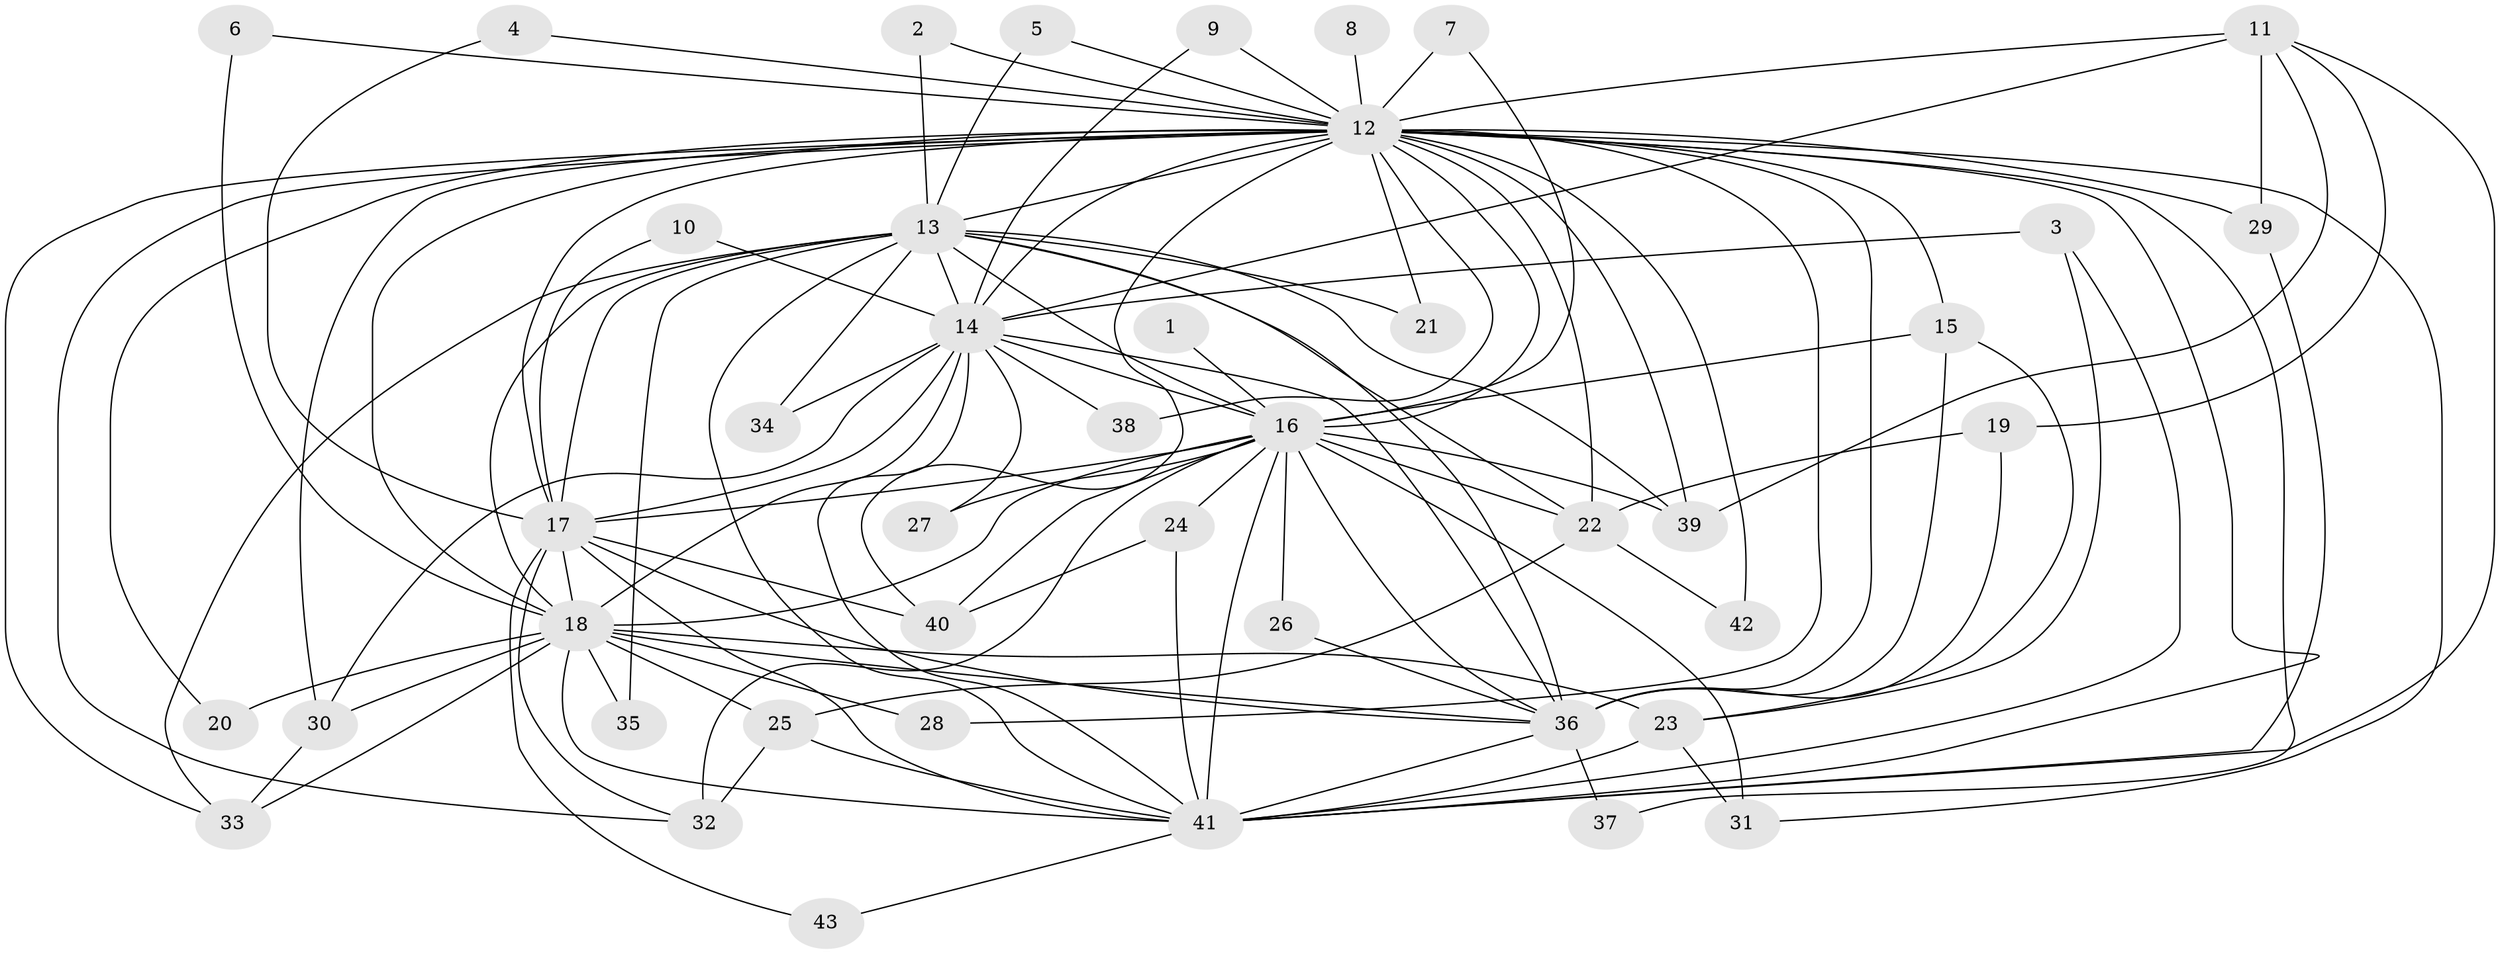 // original degree distribution, {12: 0.011764705882352941, 14: 0.011764705882352941, 33: 0.011764705882352941, 20: 0.023529411764705882, 23: 0.011764705882352941, 18: 0.023529411764705882, 21: 0.011764705882352941, 15: 0.011764705882352941, 3: 0.16470588235294117, 6: 0.023529411764705882, 4: 0.10588235294117647, 2: 0.5647058823529412, 5: 0.023529411764705882}
// Generated by graph-tools (version 1.1) at 2025/49/03/09/25 03:49:36]
// undirected, 43 vertices, 114 edges
graph export_dot {
graph [start="1"]
  node [color=gray90,style=filled];
  1;
  2;
  3;
  4;
  5;
  6;
  7;
  8;
  9;
  10;
  11;
  12;
  13;
  14;
  15;
  16;
  17;
  18;
  19;
  20;
  21;
  22;
  23;
  24;
  25;
  26;
  27;
  28;
  29;
  30;
  31;
  32;
  33;
  34;
  35;
  36;
  37;
  38;
  39;
  40;
  41;
  42;
  43;
  1 -- 16 [weight=1.0];
  2 -- 12 [weight=1.0];
  2 -- 13 [weight=1.0];
  3 -- 14 [weight=1.0];
  3 -- 23 [weight=1.0];
  3 -- 41 [weight=1.0];
  4 -- 12 [weight=1.0];
  4 -- 17 [weight=1.0];
  5 -- 12 [weight=1.0];
  5 -- 13 [weight=1.0];
  6 -- 12 [weight=1.0];
  6 -- 18 [weight=1.0];
  7 -- 12 [weight=1.0];
  7 -- 16 [weight=1.0];
  8 -- 12 [weight=1.0];
  9 -- 12 [weight=1.0];
  9 -- 14 [weight=1.0];
  10 -- 14 [weight=1.0];
  10 -- 17 [weight=1.0];
  11 -- 12 [weight=1.0];
  11 -- 14 [weight=3.0];
  11 -- 19 [weight=2.0];
  11 -- 29 [weight=1.0];
  11 -- 39 [weight=1.0];
  11 -- 41 [weight=1.0];
  12 -- 13 [weight=3.0];
  12 -- 14 [weight=3.0];
  12 -- 15 [weight=1.0];
  12 -- 16 [weight=4.0];
  12 -- 17 [weight=3.0];
  12 -- 18 [weight=4.0];
  12 -- 20 [weight=1.0];
  12 -- 21 [weight=1.0];
  12 -- 22 [weight=3.0];
  12 -- 28 [weight=1.0];
  12 -- 29 [weight=1.0];
  12 -- 30 [weight=1.0];
  12 -- 31 [weight=1.0];
  12 -- 32 [weight=1.0];
  12 -- 33 [weight=1.0];
  12 -- 36 [weight=3.0];
  12 -- 37 [weight=1.0];
  12 -- 38 [weight=1.0];
  12 -- 39 [weight=1.0];
  12 -- 40 [weight=2.0];
  12 -- 41 [weight=3.0];
  12 -- 42 [weight=2.0];
  13 -- 14 [weight=2.0];
  13 -- 16 [weight=1.0];
  13 -- 17 [weight=1.0];
  13 -- 18 [weight=1.0];
  13 -- 21 [weight=1.0];
  13 -- 22 [weight=1.0];
  13 -- 33 [weight=2.0];
  13 -- 34 [weight=1.0];
  13 -- 35 [weight=1.0];
  13 -- 36 [weight=2.0];
  13 -- 39 [weight=1.0];
  13 -- 41 [weight=1.0];
  14 -- 16 [weight=1.0];
  14 -- 17 [weight=1.0];
  14 -- 18 [weight=1.0];
  14 -- 27 [weight=1.0];
  14 -- 30 [weight=1.0];
  14 -- 34 [weight=1.0];
  14 -- 36 [weight=1.0];
  14 -- 38 [weight=1.0];
  14 -- 41 [weight=2.0];
  15 -- 16 [weight=1.0];
  15 -- 23 [weight=1.0];
  15 -- 36 [weight=2.0];
  16 -- 17 [weight=1.0];
  16 -- 18 [weight=1.0];
  16 -- 22 [weight=1.0];
  16 -- 24 [weight=1.0];
  16 -- 26 [weight=1.0];
  16 -- 27 [weight=1.0];
  16 -- 31 [weight=1.0];
  16 -- 32 [weight=2.0];
  16 -- 36 [weight=1.0];
  16 -- 39 [weight=1.0];
  16 -- 40 [weight=1.0];
  16 -- 41 [weight=1.0];
  17 -- 18 [weight=2.0];
  17 -- 32 [weight=1.0];
  17 -- 36 [weight=1.0];
  17 -- 40 [weight=1.0];
  17 -- 41 [weight=1.0];
  17 -- 43 [weight=1.0];
  18 -- 20 [weight=1.0];
  18 -- 23 [weight=1.0];
  18 -- 25 [weight=1.0];
  18 -- 28 [weight=1.0];
  18 -- 30 [weight=1.0];
  18 -- 33 [weight=2.0];
  18 -- 35 [weight=1.0];
  18 -- 36 [weight=1.0];
  18 -- 41 [weight=1.0];
  19 -- 22 [weight=1.0];
  19 -- 36 [weight=2.0];
  22 -- 25 [weight=1.0];
  22 -- 42 [weight=1.0];
  23 -- 31 [weight=1.0];
  23 -- 41 [weight=1.0];
  24 -- 40 [weight=1.0];
  24 -- 41 [weight=1.0];
  25 -- 32 [weight=1.0];
  25 -- 41 [weight=1.0];
  26 -- 36 [weight=1.0];
  29 -- 41 [weight=1.0];
  30 -- 33 [weight=1.0];
  36 -- 37 [weight=1.0];
  36 -- 41 [weight=1.0];
  41 -- 43 [weight=1.0];
}
